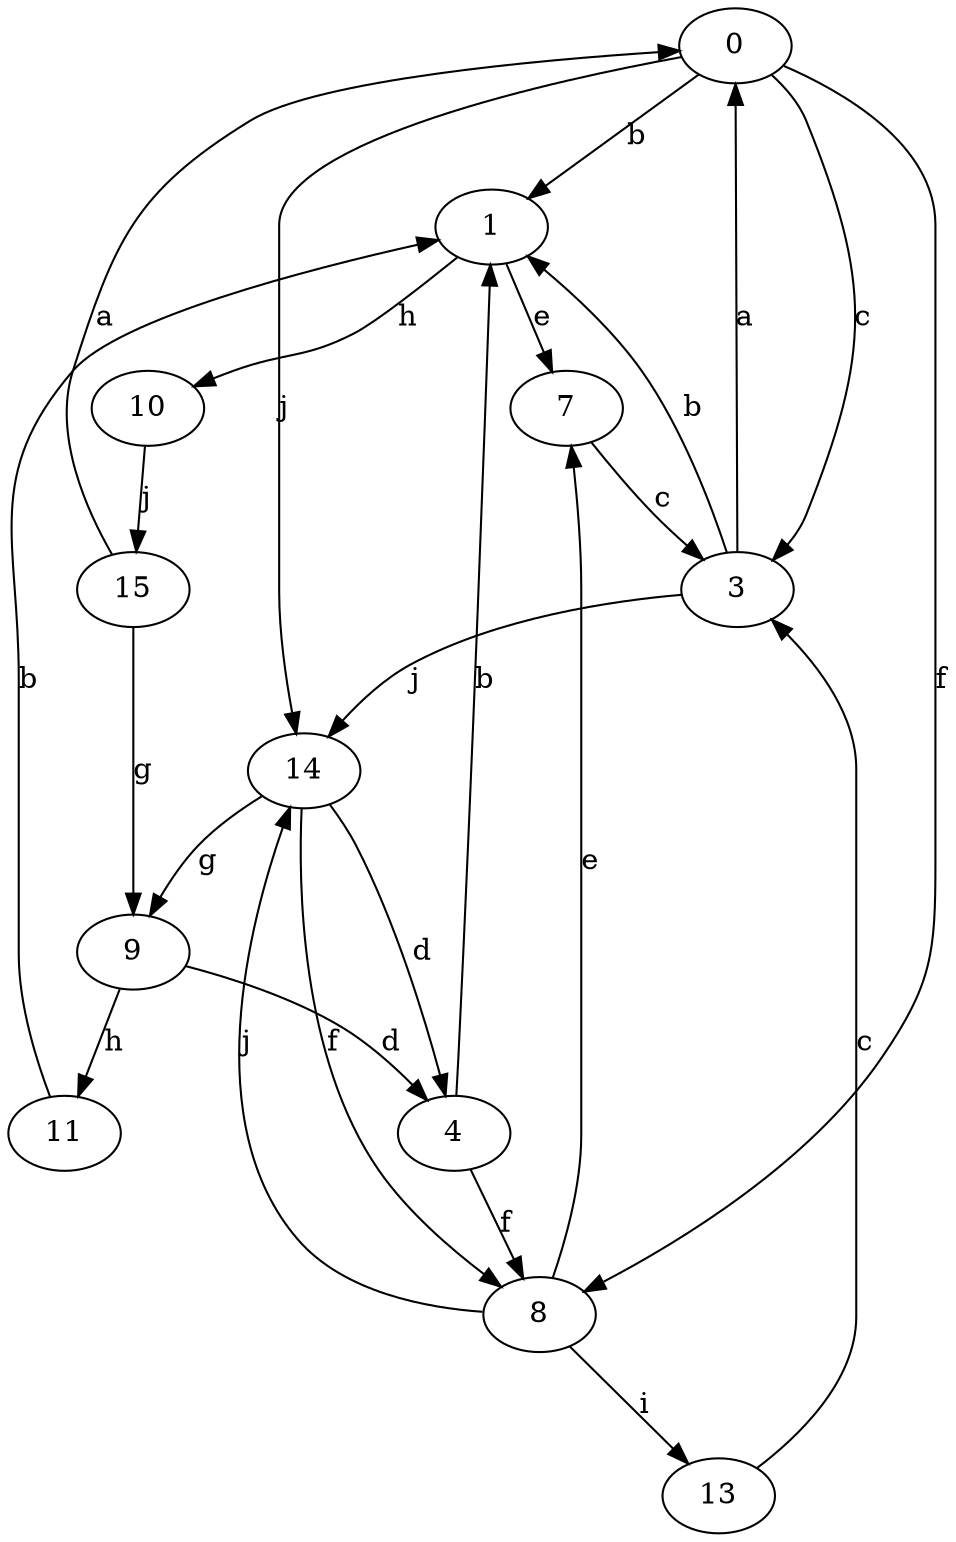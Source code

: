 strict digraph  {
0;
1;
3;
4;
7;
8;
9;
10;
11;
13;
14;
15;
0 -> 1  [label=b];
0 -> 3  [label=c];
0 -> 8  [label=f];
0 -> 14  [label=j];
1 -> 7  [label=e];
1 -> 10  [label=h];
3 -> 0  [label=a];
3 -> 1  [label=b];
3 -> 14  [label=j];
4 -> 1  [label=b];
4 -> 8  [label=f];
7 -> 3  [label=c];
8 -> 7  [label=e];
8 -> 13  [label=i];
8 -> 14  [label=j];
9 -> 4  [label=d];
9 -> 11  [label=h];
10 -> 15  [label=j];
11 -> 1  [label=b];
13 -> 3  [label=c];
14 -> 4  [label=d];
14 -> 8  [label=f];
14 -> 9  [label=g];
15 -> 0  [label=a];
15 -> 9  [label=g];
}
